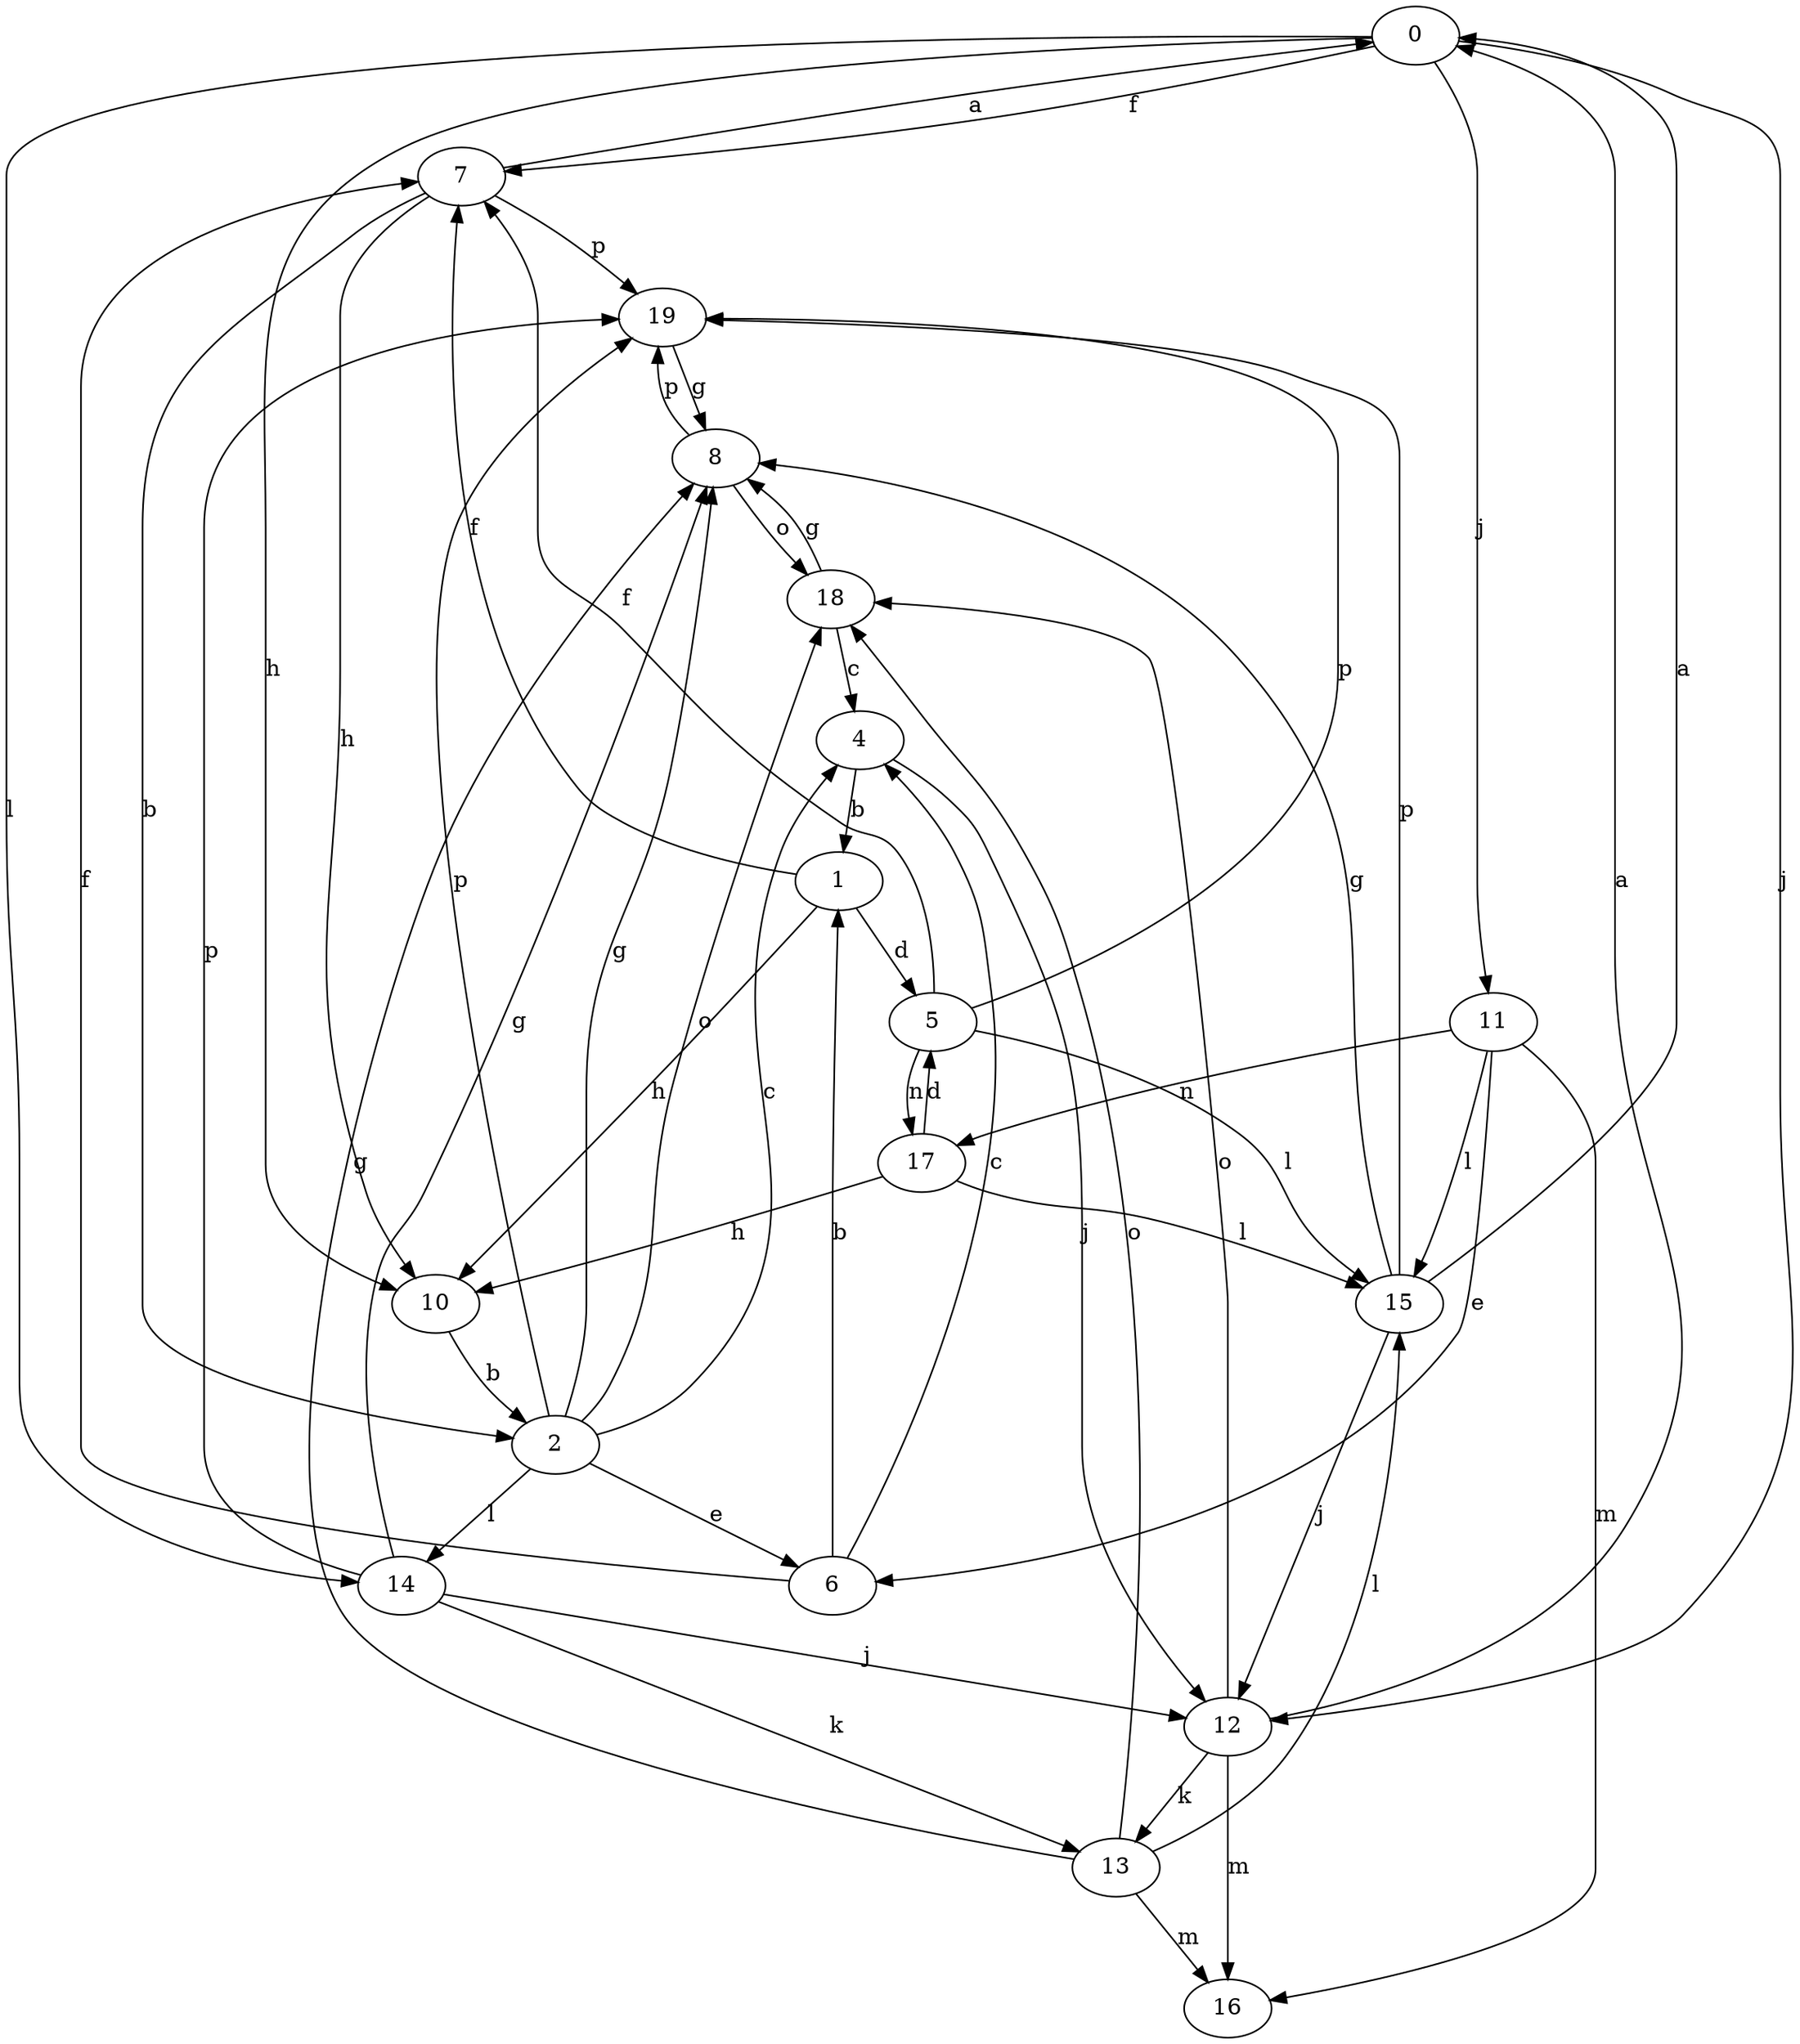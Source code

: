 strict digraph  {
0;
1;
2;
4;
5;
6;
7;
8;
10;
11;
12;
13;
14;
15;
16;
17;
18;
19;
0 -> 7  [label=f];
0 -> 10  [label=h];
0 -> 11  [label=j];
0 -> 12  [label=j];
0 -> 14  [label=l];
1 -> 5  [label=d];
1 -> 7  [label=f];
1 -> 10  [label=h];
2 -> 4  [label=c];
2 -> 6  [label=e];
2 -> 8  [label=g];
2 -> 14  [label=l];
2 -> 18  [label=o];
2 -> 19  [label=p];
4 -> 1  [label=b];
4 -> 12  [label=j];
5 -> 7  [label=f];
5 -> 15  [label=l];
5 -> 17  [label=n];
5 -> 19  [label=p];
6 -> 1  [label=b];
6 -> 4  [label=c];
6 -> 7  [label=f];
7 -> 0  [label=a];
7 -> 2  [label=b];
7 -> 10  [label=h];
7 -> 19  [label=p];
8 -> 18  [label=o];
8 -> 19  [label=p];
10 -> 2  [label=b];
11 -> 6  [label=e];
11 -> 15  [label=l];
11 -> 16  [label=m];
11 -> 17  [label=n];
12 -> 0  [label=a];
12 -> 13  [label=k];
12 -> 16  [label=m];
12 -> 18  [label=o];
13 -> 8  [label=g];
13 -> 15  [label=l];
13 -> 16  [label=m];
13 -> 18  [label=o];
14 -> 8  [label=g];
14 -> 12  [label=j];
14 -> 13  [label=k];
14 -> 19  [label=p];
15 -> 0  [label=a];
15 -> 8  [label=g];
15 -> 12  [label=j];
15 -> 19  [label=p];
17 -> 5  [label=d];
17 -> 10  [label=h];
17 -> 15  [label=l];
18 -> 4  [label=c];
18 -> 8  [label=g];
19 -> 8  [label=g];
}
